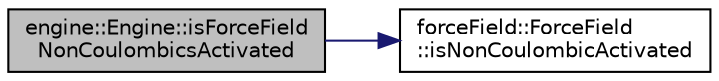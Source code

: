 digraph "engine::Engine::isForceFieldNonCoulombicsActivated"
{
 // LATEX_PDF_SIZE
  edge [fontname="Helvetica",fontsize="10",labelfontname="Helvetica",labelfontsize="10"];
  node [fontname="Helvetica",fontsize="10",shape=record];
  rankdir="LR";
  Node1 [label="engine::Engine::isForceField\lNonCoulombicsActivated",height=0.2,width=0.4,color="black", fillcolor="grey75", style="filled", fontcolor="black",tooltip=" "];
  Node1 -> Node2 [color="midnightblue",fontsize="10",style="solid",fontname="Helvetica"];
  Node2 [label="forceField::ForceField\l::isNonCoulombicActivated",height=0.2,width=0.4,color="black", fillcolor="white", style="filled",URL="$classforceField_1_1ForceField.html#aa7d8b1ef0d539691a49e75794ea32750",tooltip=" "];
}
